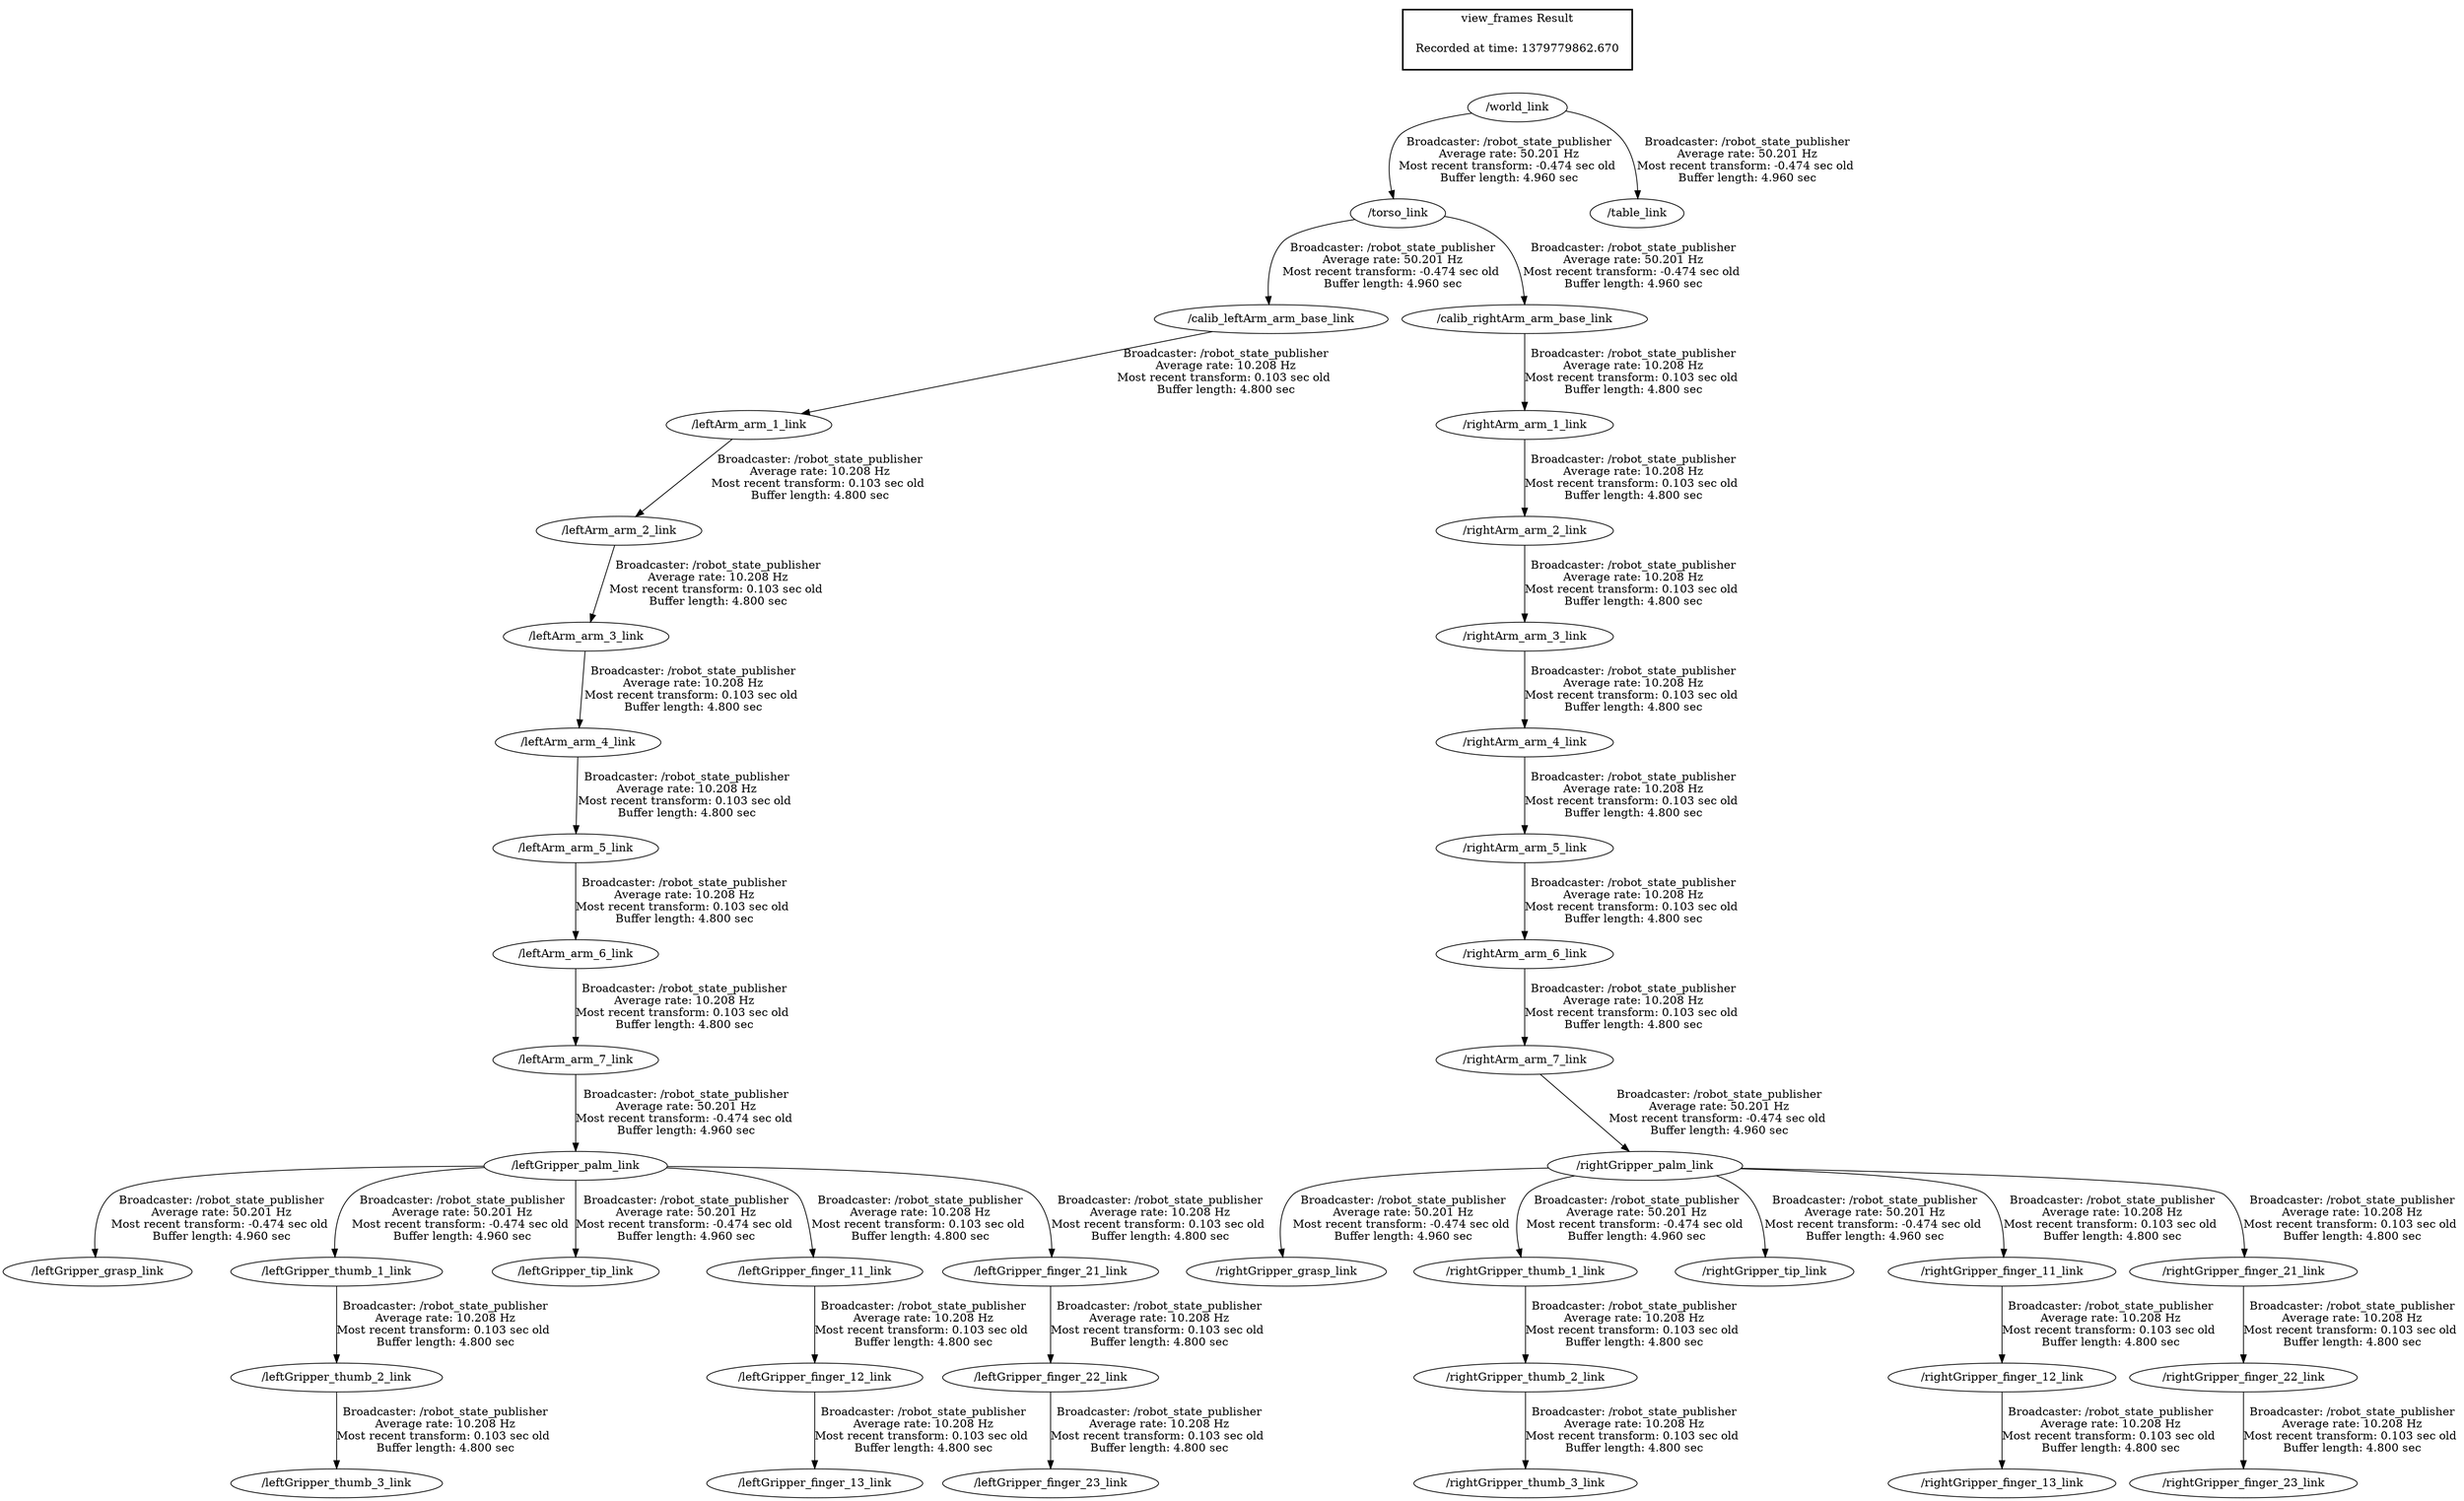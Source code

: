 digraph G {
"/leftGripper_palm_link" -> "/leftGripper_grasp_link"[label="Broadcaster: /robot_state_publisher\nAverage rate: 50.201 Hz\nMost recent transform: -0.474 sec old \nBuffer length: 4.960 sec\n"];
"/leftArm_arm_7_link" -> "/leftGripper_palm_link"[label="Broadcaster: /robot_state_publisher\nAverage rate: 50.201 Hz\nMost recent transform: -0.474 sec old \nBuffer length: 4.960 sec\n"];
"/leftArm_arm_6_link" -> "/leftArm_arm_7_link"[label="Broadcaster: /robot_state_publisher\nAverage rate: 10.208 Hz\nMost recent transform: 0.103 sec old \nBuffer length: 4.800 sec\n"];
"/leftGripper_palm_link" -> "/leftGripper_thumb_1_link"[label="Broadcaster: /robot_state_publisher\nAverage rate: 50.201 Hz\nMost recent transform: -0.474 sec old \nBuffer length: 4.960 sec\n"];
"/leftGripper_palm_link" -> "/leftGripper_tip_link"[label="Broadcaster: /robot_state_publisher\nAverage rate: 50.201 Hz\nMost recent transform: -0.474 sec old \nBuffer length: 4.960 sec\n"];
"/rightGripper_palm_link" -> "/rightGripper_grasp_link"[label="Broadcaster: /robot_state_publisher\nAverage rate: 50.201 Hz\nMost recent transform: -0.474 sec old \nBuffer length: 4.960 sec\n"];
"/rightArm_arm_7_link" -> "/rightGripper_palm_link"[label="Broadcaster: /robot_state_publisher\nAverage rate: 50.201 Hz\nMost recent transform: -0.474 sec old \nBuffer length: 4.960 sec\n"];
"/rightArm_arm_6_link" -> "/rightArm_arm_7_link"[label="Broadcaster: /robot_state_publisher\nAverage rate: 10.208 Hz\nMost recent transform: 0.103 sec old \nBuffer length: 4.800 sec\n"];
"/rightGripper_palm_link" -> "/rightGripper_thumb_1_link"[label="Broadcaster: /robot_state_publisher\nAverage rate: 50.201 Hz\nMost recent transform: -0.474 sec old \nBuffer length: 4.960 sec\n"];
"/rightGripper_palm_link" -> "/rightGripper_tip_link"[label="Broadcaster: /robot_state_publisher\nAverage rate: 50.201 Hz\nMost recent transform: -0.474 sec old \nBuffer length: 4.960 sec\n"];
"/torso_link" -> "/calib_leftArm_arm_base_link"[label="Broadcaster: /robot_state_publisher\nAverage rate: 50.201 Hz\nMost recent transform: -0.474 sec old \nBuffer length: 4.960 sec\n"];
"/world_link" -> "/torso_link"[label="Broadcaster: /robot_state_publisher\nAverage rate: 50.201 Hz\nMost recent transform: -0.474 sec old \nBuffer length: 4.960 sec\n"];
"/torso_link" -> "/calib_rightArm_arm_base_link"[label="Broadcaster: /robot_state_publisher\nAverage rate: 50.201 Hz\nMost recent transform: -0.474 sec old \nBuffer length: 4.960 sec\n"];
"/world_link" -> "/table_link"[label="Broadcaster: /robot_state_publisher\nAverage rate: 50.201 Hz\nMost recent transform: -0.474 sec old \nBuffer length: 4.960 sec\n"];
"/calib_leftArm_arm_base_link" -> "/leftArm_arm_1_link"[label="Broadcaster: /robot_state_publisher\nAverage rate: 10.208 Hz\nMost recent transform: 0.103 sec old \nBuffer length: 4.800 sec\n"];
"/leftArm_arm_1_link" -> "/leftArm_arm_2_link"[label="Broadcaster: /robot_state_publisher\nAverage rate: 10.208 Hz\nMost recent transform: 0.103 sec old \nBuffer length: 4.800 sec\n"];
"/leftArm_arm_2_link" -> "/leftArm_arm_3_link"[label="Broadcaster: /robot_state_publisher\nAverage rate: 10.208 Hz\nMost recent transform: 0.103 sec old \nBuffer length: 4.800 sec\n"];
"/leftArm_arm_3_link" -> "/leftArm_arm_4_link"[label="Broadcaster: /robot_state_publisher\nAverage rate: 10.208 Hz\nMost recent transform: 0.103 sec old \nBuffer length: 4.800 sec\n"];
"/leftArm_arm_4_link" -> "/leftArm_arm_5_link"[label="Broadcaster: /robot_state_publisher\nAverage rate: 10.208 Hz\nMost recent transform: 0.103 sec old \nBuffer length: 4.800 sec\n"];
"/leftArm_arm_5_link" -> "/leftArm_arm_6_link"[label="Broadcaster: /robot_state_publisher\nAverage rate: 10.208 Hz\nMost recent transform: 0.103 sec old \nBuffer length: 4.800 sec\n"];
"/leftGripper_finger_11_link" -> "/leftGripper_finger_12_link"[label="Broadcaster: /robot_state_publisher\nAverage rate: 10.208 Hz\nMost recent transform: 0.103 sec old \nBuffer length: 4.800 sec\n"];
"/leftGripper_palm_link" -> "/leftGripper_finger_11_link"[label="Broadcaster: /robot_state_publisher\nAverage rate: 10.208 Hz\nMost recent transform: 0.103 sec old \nBuffer length: 4.800 sec\n"];
"/leftGripper_finger_12_link" -> "/leftGripper_finger_13_link"[label="Broadcaster: /robot_state_publisher\nAverage rate: 10.208 Hz\nMost recent transform: 0.103 sec old \nBuffer length: 4.800 sec\n"];
"/leftGripper_palm_link" -> "/leftGripper_finger_21_link"[label="Broadcaster: /robot_state_publisher\nAverage rate: 10.208 Hz\nMost recent transform: 0.103 sec old \nBuffer length: 4.800 sec\n"];
"/leftGripper_finger_21_link" -> "/leftGripper_finger_22_link"[label="Broadcaster: /robot_state_publisher\nAverage rate: 10.208 Hz\nMost recent transform: 0.103 sec old \nBuffer length: 4.800 sec\n"];
"/leftGripper_finger_22_link" -> "/leftGripper_finger_23_link"[label="Broadcaster: /robot_state_publisher\nAverage rate: 10.208 Hz\nMost recent transform: 0.103 sec old \nBuffer length: 4.800 sec\n"];
"/leftGripper_thumb_1_link" -> "/leftGripper_thumb_2_link"[label="Broadcaster: /robot_state_publisher\nAverage rate: 10.208 Hz\nMost recent transform: 0.103 sec old \nBuffer length: 4.800 sec\n"];
"/leftGripper_thumb_2_link" -> "/leftGripper_thumb_3_link"[label="Broadcaster: /robot_state_publisher\nAverage rate: 10.208 Hz\nMost recent transform: 0.103 sec old \nBuffer length: 4.800 sec\n"];
"/calib_rightArm_arm_base_link" -> "/rightArm_arm_1_link"[label="Broadcaster: /robot_state_publisher\nAverage rate: 10.208 Hz\nMost recent transform: 0.103 sec old \nBuffer length: 4.800 sec\n"];
"/rightArm_arm_1_link" -> "/rightArm_arm_2_link"[label="Broadcaster: /robot_state_publisher\nAverage rate: 10.208 Hz\nMost recent transform: 0.103 sec old \nBuffer length: 4.800 sec\n"];
"/rightArm_arm_2_link" -> "/rightArm_arm_3_link"[label="Broadcaster: /robot_state_publisher\nAverage rate: 10.208 Hz\nMost recent transform: 0.103 sec old \nBuffer length: 4.800 sec\n"];
"/rightArm_arm_3_link" -> "/rightArm_arm_4_link"[label="Broadcaster: /robot_state_publisher\nAverage rate: 10.208 Hz\nMost recent transform: 0.103 sec old \nBuffer length: 4.800 sec\n"];
"/rightArm_arm_4_link" -> "/rightArm_arm_5_link"[label="Broadcaster: /robot_state_publisher\nAverage rate: 10.208 Hz\nMost recent transform: 0.103 sec old \nBuffer length: 4.800 sec\n"];
"/rightArm_arm_5_link" -> "/rightArm_arm_6_link"[label="Broadcaster: /robot_state_publisher\nAverage rate: 10.208 Hz\nMost recent transform: 0.103 sec old \nBuffer length: 4.800 sec\n"];
"/rightGripper_finger_11_link" -> "/rightGripper_finger_12_link"[label="Broadcaster: /robot_state_publisher\nAverage rate: 10.208 Hz\nMost recent transform: 0.103 sec old \nBuffer length: 4.800 sec\n"];
"/rightGripper_palm_link" -> "/rightGripper_finger_11_link"[label="Broadcaster: /robot_state_publisher\nAverage rate: 10.208 Hz\nMost recent transform: 0.103 sec old \nBuffer length: 4.800 sec\n"];
"/rightGripper_finger_12_link" -> "/rightGripper_finger_13_link"[label="Broadcaster: /robot_state_publisher\nAverage rate: 10.208 Hz\nMost recent transform: 0.103 sec old \nBuffer length: 4.800 sec\n"];
"/rightGripper_palm_link" -> "/rightGripper_finger_21_link"[label="Broadcaster: /robot_state_publisher\nAverage rate: 10.208 Hz\nMost recent transform: 0.103 sec old \nBuffer length: 4.800 sec\n"];
"/rightGripper_finger_21_link" -> "/rightGripper_finger_22_link"[label="Broadcaster: /robot_state_publisher\nAverage rate: 10.208 Hz\nMost recent transform: 0.103 sec old \nBuffer length: 4.800 sec\n"];
"/rightGripper_finger_22_link" -> "/rightGripper_finger_23_link"[label="Broadcaster: /robot_state_publisher\nAverage rate: 10.208 Hz\nMost recent transform: 0.103 sec old \nBuffer length: 4.800 sec\n"];
"/rightGripper_thumb_1_link" -> "/rightGripper_thumb_2_link"[label="Broadcaster: /robot_state_publisher\nAverage rate: 10.208 Hz\nMost recent transform: 0.103 sec old \nBuffer length: 4.800 sec\n"];
"/rightGripper_thumb_2_link" -> "/rightGripper_thumb_3_link"[label="Broadcaster: /robot_state_publisher\nAverage rate: 10.208 Hz\nMost recent transform: 0.103 sec old \nBuffer length: 4.800 sec\n"];
edge [style=invis];
 subgraph cluster_legend { style=bold; color=black; label ="view_frames Result";
"Recorded at time: 1379779862.670"[ shape=plaintext ] ;
 }->"/world_link";
}